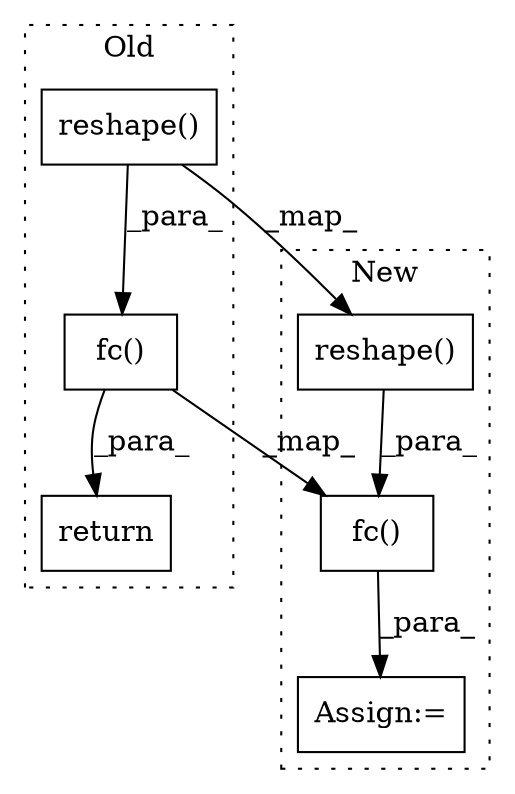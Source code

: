 digraph G {
subgraph cluster0 {
1 [label="fc()" a="75" s="7581,7632" l="8,1" shape="box"];
4 [label="return" a="93" s="7574" l="7" shape="box"];
6 [label="reshape()" a="75" s="7589,7631" l="10,1" shape="box"];
label = "Old";
style="dotted";
}
subgraph cluster1 {
2 [label="fc()" a="75" s="8002,8053" l="8,1" shape="box"];
3 [label="Assign:=" a="68" s="7999" l="3" shape="box"];
5 [label="reshape()" a="75" s="8010,8052" l="10,1" shape="box"];
label = "New";
style="dotted";
}
1 -> 4 [label="_para_"];
1 -> 2 [label="_map_"];
2 -> 3 [label="_para_"];
5 -> 2 [label="_para_"];
6 -> 1 [label="_para_"];
6 -> 5 [label="_map_"];
}